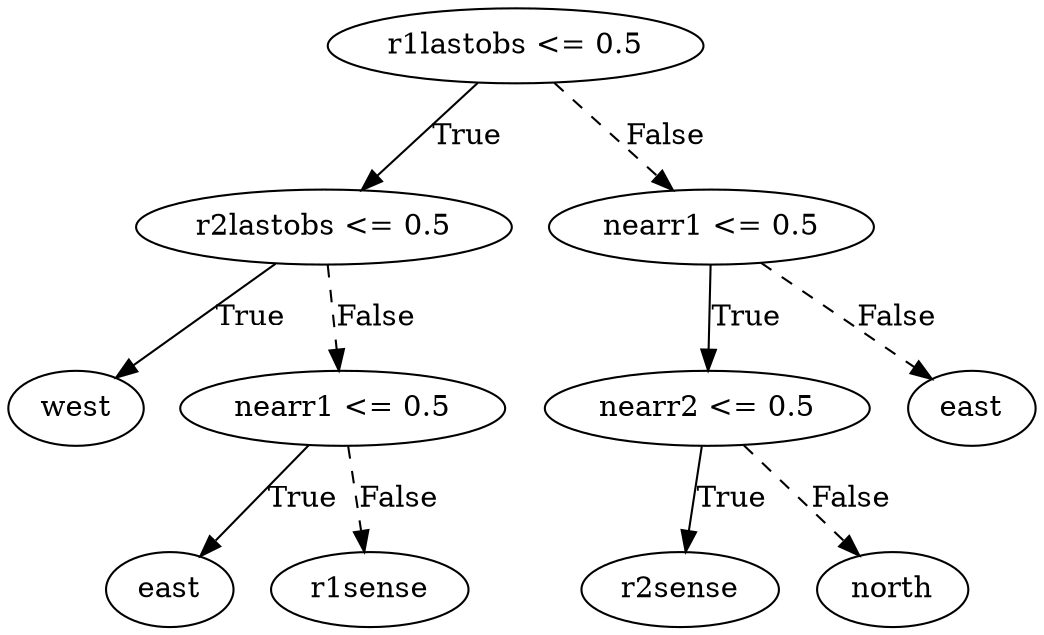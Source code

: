 digraph {
0 [label="r1lastobs <= 0.5"];
1 [label="r2lastobs <= 0.5"];
2 [label="west"];
1 -> 2 [label="True"];
3 [label="nearr1 <= 0.5"];
4 [label="east"];
3 -> 4 [label="True"];
5 [label="r1sense"];
3 -> 5 [style="dashed", label="False"];
1 -> 3 [style="dashed", label="False"];
0 -> 1 [label="True"];
6 [label="nearr1 <= 0.5"];
7 [label="nearr2 <= 0.5"];
8 [label="r2sense"];
7 -> 8 [label="True"];
9 [label="north"];
7 -> 9 [style="dashed", label="False"];
6 -> 7 [label="True"];
10 [label="east"];
6 -> 10 [style="dashed", label="False"];
0 -> 6 [style="dashed", label="False"];

}